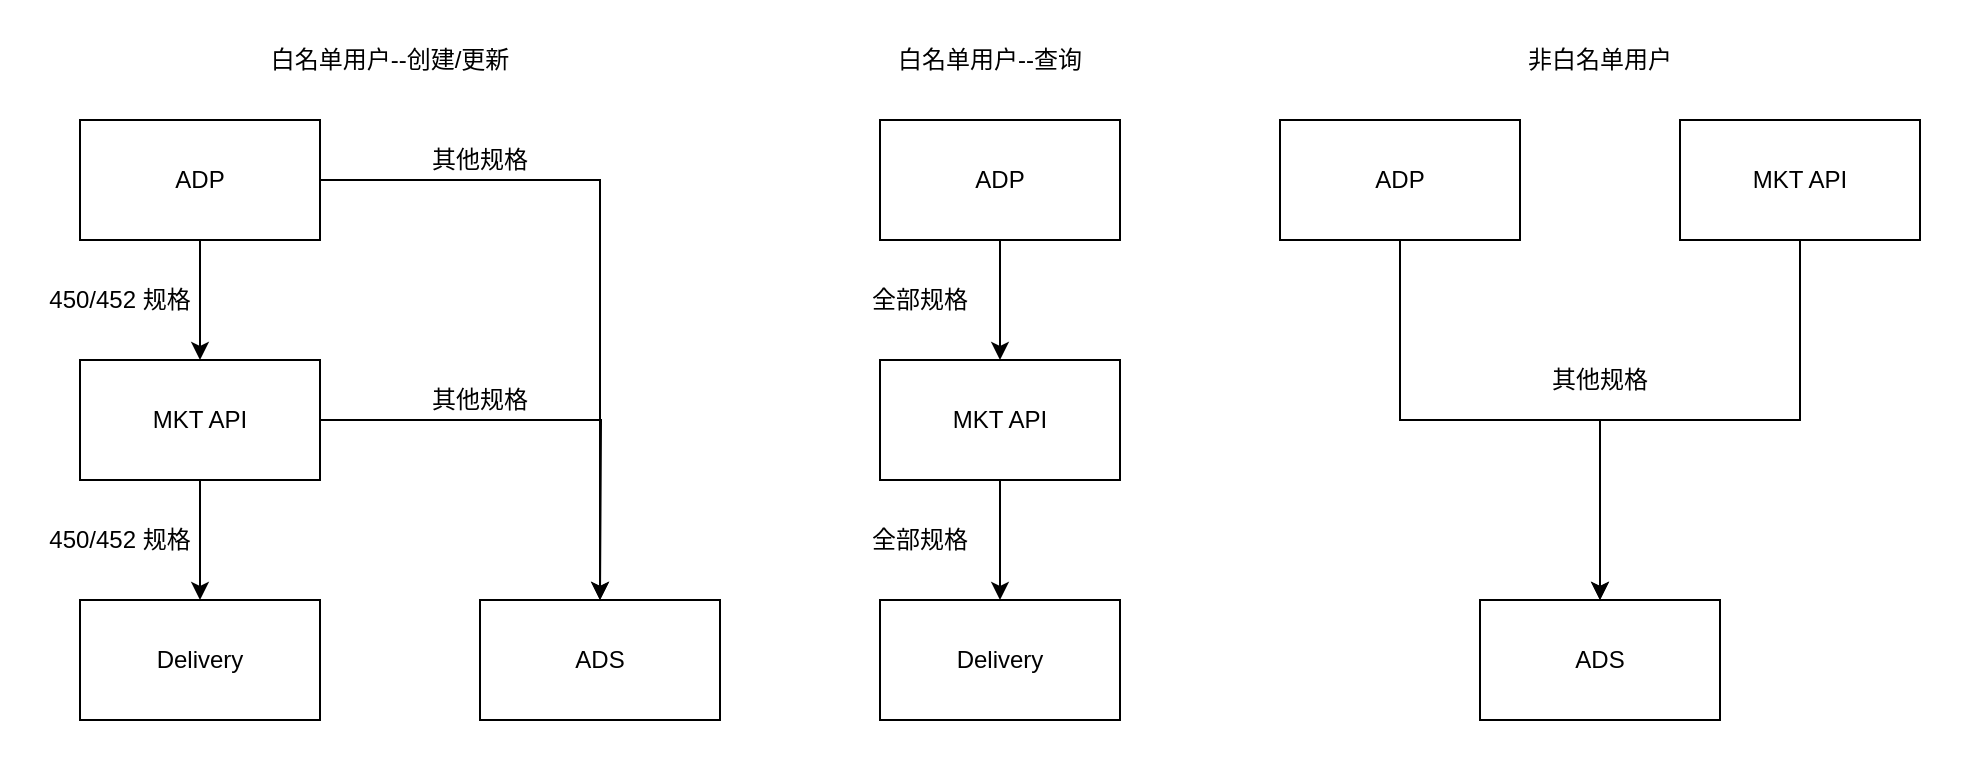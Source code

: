 <mxfile version="13.6.9" type="github">
  <diagram id="uE7bclIqSYMbXd6oh5-1" name="Page-1">
    <mxGraphModel dx="1106" dy="542" grid="1" gridSize="10" guides="1" tooltips="1" connect="1" arrows="1" fold="1" page="1" pageScale="1" pageWidth="1169" pageHeight="827" math="0" shadow="0">
      <root>
        <mxCell id="0" />
        <mxCell id="1" parent="0" />
        <mxCell id="AXqBBAvNe02jhTyraDyd-42" value="corporate_name" style="rounded=0;whiteSpace=wrap;html=1;strokeColor=none;" vertex="1" parent="1">
          <mxGeometry x="40" y="20" width="980" height="380" as="geometry" />
        </mxCell>
        <mxCell id="AXqBBAvNe02jhTyraDyd-7" style="edgeStyle=orthogonalEdgeStyle;rounded=0;orthogonalLoop=1;jettySize=auto;html=1;exitX=0.5;exitY=1;exitDx=0;exitDy=0;entryX=0.5;entryY=0;entryDx=0;entryDy=0;" edge="1" parent="1" source="AXqBBAvNe02jhTyraDyd-1" target="AXqBBAvNe02jhTyraDyd-3">
          <mxGeometry relative="1" as="geometry" />
        </mxCell>
        <mxCell id="AXqBBAvNe02jhTyraDyd-17" style="edgeStyle=orthogonalEdgeStyle;rounded=0;orthogonalLoop=1;jettySize=auto;html=1;exitX=1;exitY=0.5;exitDx=0;exitDy=0;entryX=0.5;entryY=0;entryDx=0;entryDy=0;" edge="1" parent="1" source="AXqBBAvNe02jhTyraDyd-1" target="AXqBBAvNe02jhTyraDyd-5">
          <mxGeometry relative="1" as="geometry" />
        </mxCell>
        <mxCell id="AXqBBAvNe02jhTyraDyd-1" value="ADP" style="rounded=0;whiteSpace=wrap;html=1;" vertex="1" parent="1">
          <mxGeometry x="80" y="80" width="120" height="60" as="geometry" />
        </mxCell>
        <mxCell id="AXqBBAvNe02jhTyraDyd-9" style="edgeStyle=orthogonalEdgeStyle;rounded=0;orthogonalLoop=1;jettySize=auto;html=1;exitX=0.5;exitY=1;exitDx=0;exitDy=0;entryX=0.5;entryY=0;entryDx=0;entryDy=0;" edge="1" parent="1" source="AXqBBAvNe02jhTyraDyd-3" target="AXqBBAvNe02jhTyraDyd-4">
          <mxGeometry relative="1" as="geometry" />
        </mxCell>
        <mxCell id="AXqBBAvNe02jhTyraDyd-10" style="edgeStyle=orthogonalEdgeStyle;rounded=0;orthogonalLoop=1;jettySize=auto;html=1;exitX=1;exitY=0.5;exitDx=0;exitDy=0;" edge="1" parent="1" source="AXqBBAvNe02jhTyraDyd-3">
          <mxGeometry relative="1" as="geometry">
            <mxPoint x="340" y="320" as="targetPoint" />
          </mxGeometry>
        </mxCell>
        <mxCell id="AXqBBAvNe02jhTyraDyd-3" value="MKT API" style="rounded=0;whiteSpace=wrap;html=1;" vertex="1" parent="1">
          <mxGeometry x="80" y="200" width="120" height="60" as="geometry" />
        </mxCell>
        <mxCell id="AXqBBAvNe02jhTyraDyd-4" value="Delivery" style="rounded=0;whiteSpace=wrap;html=1;" vertex="1" parent="1">
          <mxGeometry x="80" y="320" width="120" height="60" as="geometry" />
        </mxCell>
        <mxCell id="AXqBBAvNe02jhTyraDyd-5" value="ADS" style="rounded=0;whiteSpace=wrap;html=1;" vertex="1" parent="1">
          <mxGeometry x="280" y="320" width="120" height="60" as="geometry" />
        </mxCell>
        <mxCell id="AXqBBAvNe02jhTyraDyd-11" value="450/452 规格" style="text;html=1;strokeColor=none;fillColor=none;align=center;verticalAlign=middle;whiteSpace=wrap;rounded=0;" vertex="1" parent="1">
          <mxGeometry x="60" y="160" width="80" height="20" as="geometry" />
        </mxCell>
        <mxCell id="AXqBBAvNe02jhTyraDyd-12" value="450/452 规格" style="text;html=1;strokeColor=none;fillColor=none;align=center;verticalAlign=middle;whiteSpace=wrap;rounded=0;" vertex="1" parent="1">
          <mxGeometry x="60" y="280" width="80" height="20" as="geometry" />
        </mxCell>
        <mxCell id="AXqBBAvNe02jhTyraDyd-14" value="其他规格" style="text;html=1;strokeColor=none;fillColor=none;align=center;verticalAlign=middle;whiteSpace=wrap;rounded=0;" vertex="1" parent="1">
          <mxGeometry x="220" y="210" width="120" height="20" as="geometry" />
        </mxCell>
        <mxCell id="AXqBBAvNe02jhTyraDyd-18" value="其他规格" style="text;html=1;strokeColor=none;fillColor=none;align=center;verticalAlign=middle;whiteSpace=wrap;rounded=0;" vertex="1" parent="1">
          <mxGeometry x="220" y="90" width="120" height="20" as="geometry" />
        </mxCell>
        <mxCell id="AXqBBAvNe02jhTyraDyd-22" value="白名单用户--创建/更新" style="text;html=1;strokeColor=none;fillColor=none;align=center;verticalAlign=middle;whiteSpace=wrap;rounded=0;" vertex="1" parent="1">
          <mxGeometry x="170" y="40" width="130" height="20" as="geometry" />
        </mxCell>
        <mxCell id="AXqBBAvNe02jhTyraDyd-23" style="edgeStyle=orthogonalEdgeStyle;rounded=0;orthogonalLoop=1;jettySize=auto;html=1;exitX=0.5;exitY=1;exitDx=0;exitDy=0;entryX=0.5;entryY=0;entryDx=0;entryDy=0;" edge="1" source="AXqBBAvNe02jhTyraDyd-25" target="AXqBBAvNe02jhTyraDyd-28" parent="1">
          <mxGeometry relative="1" as="geometry" />
        </mxCell>
        <mxCell id="AXqBBAvNe02jhTyraDyd-25" value="ADP" style="rounded=0;whiteSpace=wrap;html=1;" vertex="1" parent="1">
          <mxGeometry x="480" y="80" width="120" height="60" as="geometry" />
        </mxCell>
        <mxCell id="AXqBBAvNe02jhTyraDyd-26" style="edgeStyle=orthogonalEdgeStyle;rounded=0;orthogonalLoop=1;jettySize=auto;html=1;exitX=0.5;exitY=1;exitDx=0;exitDy=0;entryX=0.5;entryY=0;entryDx=0;entryDy=0;" edge="1" source="AXqBBAvNe02jhTyraDyd-28" target="AXqBBAvNe02jhTyraDyd-29" parent="1">
          <mxGeometry relative="1" as="geometry" />
        </mxCell>
        <mxCell id="AXqBBAvNe02jhTyraDyd-28" value="MKT API" style="rounded=0;whiteSpace=wrap;html=1;" vertex="1" parent="1">
          <mxGeometry x="480" y="200" width="120" height="60" as="geometry" />
        </mxCell>
        <mxCell id="AXqBBAvNe02jhTyraDyd-29" value="Delivery" style="rounded=0;whiteSpace=wrap;html=1;" vertex="1" parent="1">
          <mxGeometry x="480" y="320" width="120" height="60" as="geometry" />
        </mxCell>
        <mxCell id="AXqBBAvNe02jhTyraDyd-31" value="全部规格" style="text;html=1;strokeColor=none;fillColor=none;align=center;verticalAlign=middle;whiteSpace=wrap;rounded=0;" vertex="1" parent="1">
          <mxGeometry x="460" y="160" width="80" height="20" as="geometry" />
        </mxCell>
        <mxCell id="AXqBBAvNe02jhTyraDyd-32" value="全部规格" style="text;html=1;strokeColor=none;fillColor=none;align=center;verticalAlign=middle;whiteSpace=wrap;rounded=0;" vertex="1" parent="1">
          <mxGeometry x="460" y="280" width="80" height="20" as="geometry" />
        </mxCell>
        <mxCell id="AXqBBAvNe02jhTyraDyd-35" value="白名单用户--查询" style="text;html=1;strokeColor=none;fillColor=none;align=center;verticalAlign=middle;whiteSpace=wrap;rounded=0;" vertex="1" parent="1">
          <mxGeometry x="470" y="40" width="130" height="20" as="geometry" />
        </mxCell>
        <mxCell id="AXqBBAvNe02jhTyraDyd-39" style="edgeStyle=orthogonalEdgeStyle;rounded=0;orthogonalLoop=1;jettySize=auto;html=1;exitX=0.5;exitY=1;exitDx=0;exitDy=0;entryX=0.5;entryY=0;entryDx=0;entryDy=0;" edge="1" parent="1" source="AXqBBAvNe02jhTyraDyd-36" target="AXqBBAvNe02jhTyraDyd-38">
          <mxGeometry relative="1" as="geometry" />
        </mxCell>
        <mxCell id="AXqBBAvNe02jhTyraDyd-36" value="ADP" style="rounded=0;whiteSpace=wrap;html=1;" vertex="1" parent="1">
          <mxGeometry x="680" y="80" width="120" height="60" as="geometry" />
        </mxCell>
        <mxCell id="AXqBBAvNe02jhTyraDyd-40" style="edgeStyle=orthogonalEdgeStyle;rounded=0;orthogonalLoop=1;jettySize=auto;html=1;exitX=0.5;exitY=1;exitDx=0;exitDy=0;entryX=0.5;entryY=0;entryDx=0;entryDy=0;" edge="1" parent="1" source="AXqBBAvNe02jhTyraDyd-37" target="AXqBBAvNe02jhTyraDyd-38">
          <mxGeometry relative="1" as="geometry" />
        </mxCell>
        <mxCell id="AXqBBAvNe02jhTyraDyd-37" value="MKT API" style="rounded=0;whiteSpace=wrap;html=1;" vertex="1" parent="1">
          <mxGeometry x="880" y="80" width="120" height="60" as="geometry" />
        </mxCell>
        <mxCell id="AXqBBAvNe02jhTyraDyd-38" value="ADS" style="rounded=0;whiteSpace=wrap;html=1;" vertex="1" parent="1">
          <mxGeometry x="780" y="320" width="120" height="60" as="geometry" />
        </mxCell>
        <mxCell id="AXqBBAvNe02jhTyraDyd-41" value="非白名单用户" style="text;html=1;strokeColor=none;fillColor=none;align=center;verticalAlign=middle;whiteSpace=wrap;rounded=0;" vertex="1" parent="1">
          <mxGeometry x="790" y="40" width="100" height="20" as="geometry" />
        </mxCell>
        <mxCell id="AXqBBAvNe02jhTyraDyd-44" value="其他规格" style="text;html=1;strokeColor=none;fillColor=none;align=center;verticalAlign=middle;whiteSpace=wrap;rounded=0;" vertex="1" parent="1">
          <mxGeometry x="755" y="200" width="170" height="20" as="geometry" />
        </mxCell>
      </root>
    </mxGraphModel>
  </diagram>
</mxfile>
